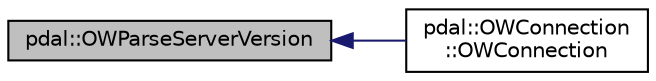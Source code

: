 digraph "pdal::OWParseServerVersion"
{
  edge [fontname="Helvetica",fontsize="10",labelfontname="Helvetica",labelfontsize="10"];
  node [fontname="Helvetica",fontsize="10",shape=record];
  rankdir="LR";
  Node1 [label="pdal::OWParseServerVersion",height=0.2,width=0.4,color="black", fillcolor="grey75", style="filled", fontcolor="black"];
  Node1 -> Node2 [dir="back",color="midnightblue",fontsize="10",style="solid",fontname="Helvetica"];
  Node2 [label="pdal::OWConnection\l::OWConnection",height=0.2,width=0.4,color="black", fillcolor="white", style="filled",URL="$classpdal_1_1OWConnection.html#a4d3955148312a41e517b6b485c179f64"];
}
